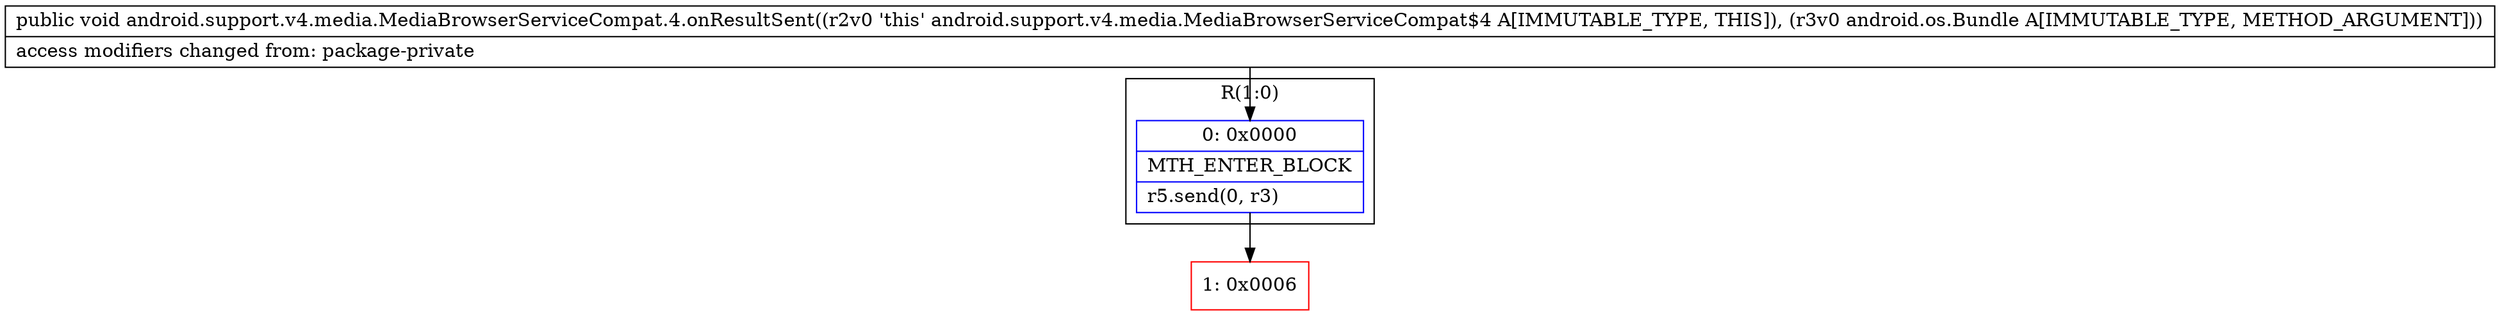 digraph "CFG forandroid.support.v4.media.MediaBrowserServiceCompat.4.onResultSent(Landroid\/os\/Bundle;)V" {
subgraph cluster_Region_1418818090 {
label = "R(1:0)";
node [shape=record,color=blue];
Node_0 [shape=record,label="{0\:\ 0x0000|MTH_ENTER_BLOCK\l|r5.send(0, r3)\l}"];
}
Node_1 [shape=record,color=red,label="{1\:\ 0x0006}"];
MethodNode[shape=record,label="{public void android.support.v4.media.MediaBrowserServiceCompat.4.onResultSent((r2v0 'this' android.support.v4.media.MediaBrowserServiceCompat$4 A[IMMUTABLE_TYPE, THIS]), (r3v0 android.os.Bundle A[IMMUTABLE_TYPE, METHOD_ARGUMENT]))  | access modifiers changed from: package\-private\l}"];
MethodNode -> Node_0;
Node_0 -> Node_1;
}

